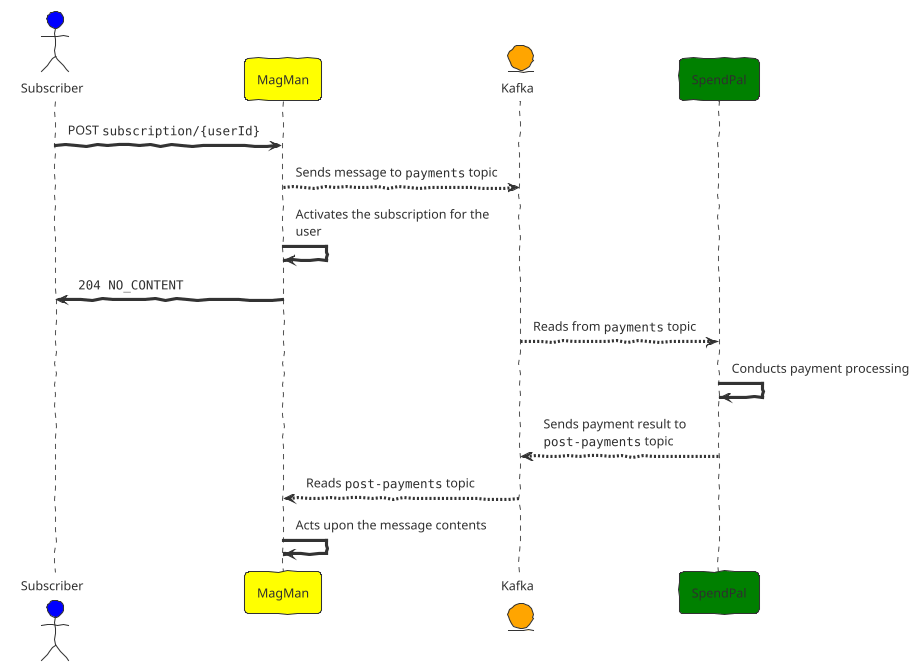 @startuml
!theme sketchy-outline
skinparam maxMessageSize 200
skinparam backgroundColor #White


actor Subscriber as Sub #Blue
participant MagMan as MM #Yellow
entity Kafka as K #Orange
participant SpendPal as SP #Green

Sub -> MM: POST ""subscription/{userId}""
MM --> K: Sends message to ""payments"" topic
MM -> MM: Activates the subscription for the user
MM -> Sub: ""204 NO_CONTENT""
K --> SP: Reads from ""payments"" topic
SP -> SP: Conducts payment processing
SP --> K: Sends payment result to ""post-payments"" topic
K --> MM: Reads ""post-payments"" topic
MM -> MM: Acts upon the message contents


@enduml